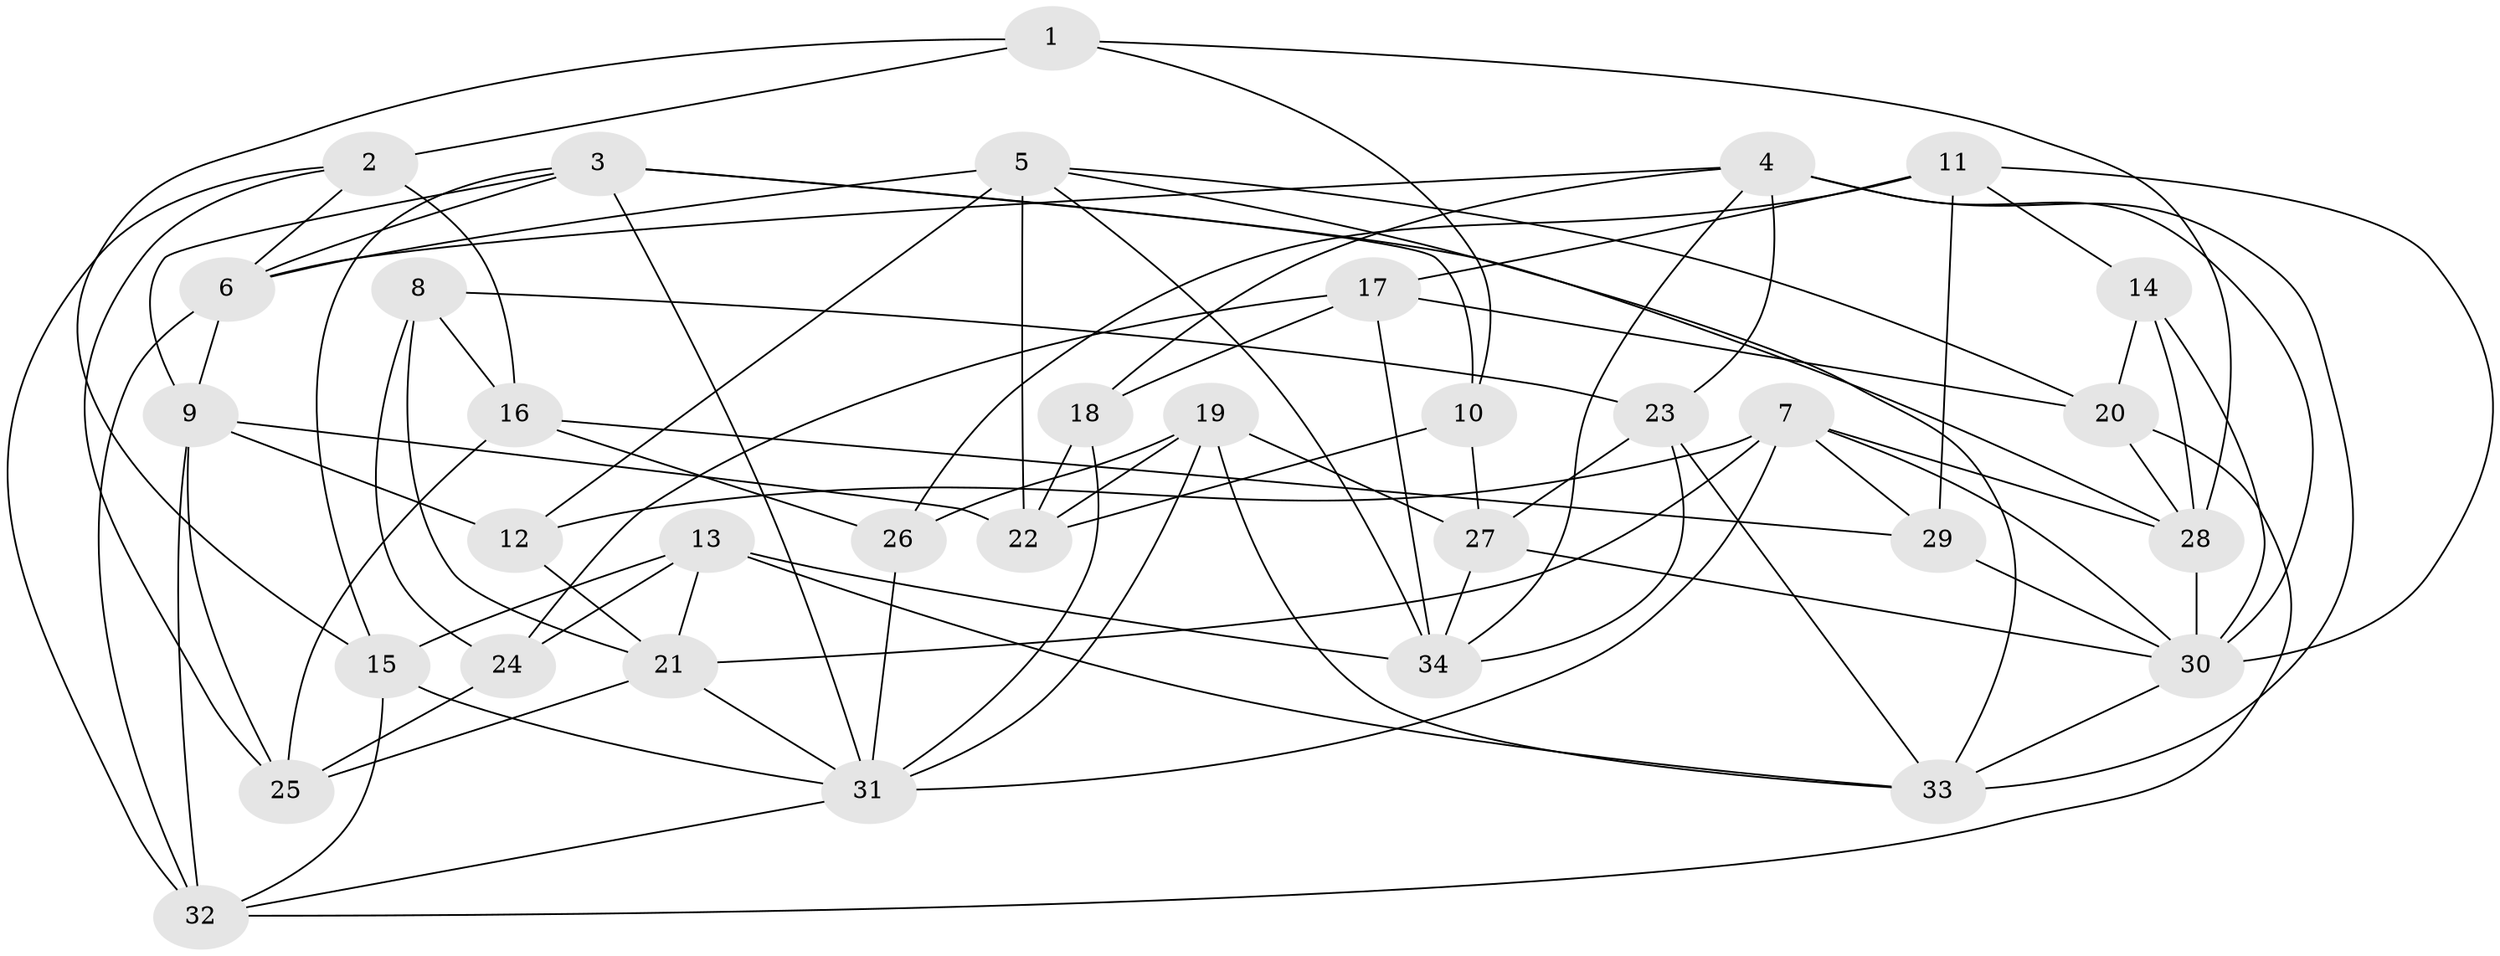 // original degree distribution, {4: 1.0}
// Generated by graph-tools (version 1.1) at 2025/03/03/09/25 03:03:01]
// undirected, 34 vertices, 89 edges
graph export_dot {
graph [start="1"]
  node [color=gray90,style=filled];
  1;
  2;
  3;
  4;
  5;
  6;
  7;
  8;
  9;
  10;
  11;
  12;
  13;
  14;
  15;
  16;
  17;
  18;
  19;
  20;
  21;
  22;
  23;
  24;
  25;
  26;
  27;
  28;
  29;
  30;
  31;
  32;
  33;
  34;
  1 -- 2 [weight=1.0];
  1 -- 10 [weight=1.0];
  1 -- 15 [weight=1.0];
  1 -- 28 [weight=1.0];
  2 -- 6 [weight=1.0];
  2 -- 16 [weight=2.0];
  2 -- 25 [weight=1.0];
  2 -- 32 [weight=1.0];
  3 -- 6 [weight=1.0];
  3 -- 9 [weight=1.0];
  3 -- 10 [weight=1.0];
  3 -- 15 [weight=1.0];
  3 -- 28 [weight=1.0];
  3 -- 31 [weight=1.0];
  4 -- 6 [weight=1.0];
  4 -- 18 [weight=1.0];
  4 -- 23 [weight=1.0];
  4 -- 30 [weight=1.0];
  4 -- 33 [weight=1.0];
  4 -- 34 [weight=1.0];
  5 -- 6 [weight=1.0];
  5 -- 12 [weight=1.0];
  5 -- 20 [weight=1.0];
  5 -- 22 [weight=1.0];
  5 -- 33 [weight=1.0];
  5 -- 34 [weight=1.0];
  6 -- 9 [weight=1.0];
  6 -- 32 [weight=1.0];
  7 -- 12 [weight=1.0];
  7 -- 21 [weight=1.0];
  7 -- 28 [weight=1.0];
  7 -- 29 [weight=1.0];
  7 -- 30 [weight=1.0];
  7 -- 31 [weight=1.0];
  8 -- 16 [weight=1.0];
  8 -- 21 [weight=1.0];
  8 -- 23 [weight=2.0];
  8 -- 24 [weight=2.0];
  9 -- 12 [weight=1.0];
  9 -- 22 [weight=1.0];
  9 -- 25 [weight=1.0];
  9 -- 32 [weight=1.0];
  10 -- 22 [weight=2.0];
  10 -- 27 [weight=2.0];
  11 -- 14 [weight=1.0];
  11 -- 17 [weight=1.0];
  11 -- 26 [weight=2.0];
  11 -- 29 [weight=1.0];
  11 -- 30 [weight=1.0];
  12 -- 21 [weight=1.0];
  13 -- 15 [weight=2.0];
  13 -- 21 [weight=1.0];
  13 -- 24 [weight=1.0];
  13 -- 33 [weight=1.0];
  13 -- 34 [weight=1.0];
  14 -- 20 [weight=1.0];
  14 -- 28 [weight=1.0];
  14 -- 30 [weight=1.0];
  15 -- 31 [weight=1.0];
  15 -- 32 [weight=1.0];
  16 -- 25 [weight=1.0];
  16 -- 26 [weight=1.0];
  16 -- 29 [weight=1.0];
  17 -- 18 [weight=1.0];
  17 -- 20 [weight=2.0];
  17 -- 24 [weight=1.0];
  17 -- 34 [weight=1.0];
  18 -- 22 [weight=1.0];
  18 -- 31 [weight=1.0];
  19 -- 22 [weight=1.0];
  19 -- 26 [weight=2.0];
  19 -- 27 [weight=1.0];
  19 -- 31 [weight=1.0];
  19 -- 33 [weight=1.0];
  20 -- 28 [weight=1.0];
  20 -- 32 [weight=1.0];
  21 -- 25 [weight=1.0];
  21 -- 31 [weight=1.0];
  23 -- 27 [weight=1.0];
  23 -- 33 [weight=1.0];
  23 -- 34 [weight=1.0];
  24 -- 25 [weight=2.0];
  26 -- 31 [weight=1.0];
  27 -- 30 [weight=1.0];
  27 -- 34 [weight=1.0];
  28 -- 30 [weight=1.0];
  29 -- 30 [weight=1.0];
  30 -- 33 [weight=1.0];
  31 -- 32 [weight=1.0];
}
